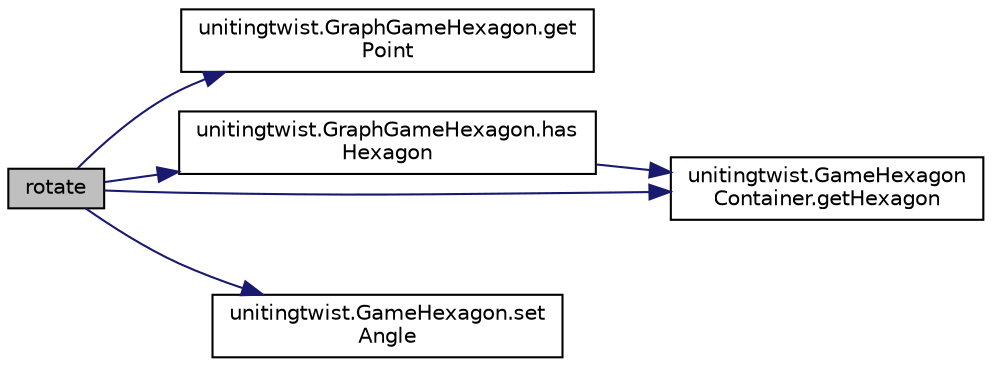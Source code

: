 digraph "rotate"
{
  edge [fontname="Helvetica",fontsize="10",labelfontname="Helvetica",labelfontsize="10"];
  node [fontname="Helvetica",fontsize="10",shape=record];
  rankdir="LR";
  Node51 [label="rotate",height=0.2,width=0.4,color="black", fillcolor="grey75", style="filled", fontcolor="black"];
  Node51 -> Node52 [color="midnightblue",fontsize="10",style="solid",fontname="Helvetica"];
  Node52 [label="unitingtwist.GraphGameHexagon.get\lPoint",height=0.2,width=0.4,color="black", fillcolor="white", style="filled",URL="$classunitingtwist_1_1_graph_game_hexagon.html#ab83bca143bb78bf22c57d15fdeeb91b3"];
  Node51 -> Node53 [color="midnightblue",fontsize="10",style="solid",fontname="Helvetica"];
  Node53 [label="unitingtwist.GraphGameHexagon.has\lHexagon",height=0.2,width=0.4,color="black", fillcolor="white", style="filled",URL="$classunitingtwist_1_1_graph_game_hexagon.html#ab614a366b275084140dc6b158d395887"];
  Node53 -> Node54 [color="midnightblue",fontsize="10",style="solid",fontname="Helvetica"];
  Node54 [label="unitingtwist.GameHexagon\lContainer.getHexagon",height=0.2,width=0.4,color="black", fillcolor="white", style="filled",URL="$classunitingtwist_1_1_game_hexagon_container.html#a27b622ba75ab99568513b95d4a5c1bd1"];
  Node51 -> Node54 [color="midnightblue",fontsize="10",style="solid",fontname="Helvetica"];
  Node51 -> Node55 [color="midnightblue",fontsize="10",style="solid",fontname="Helvetica"];
  Node55 [label="unitingtwist.GameHexagon.set\lAngle",height=0.2,width=0.4,color="black", fillcolor="white", style="filled",URL="$classunitingtwist_1_1_game_hexagon.html#a32c6fb4b11e33873f5e32604012209d9"];
}
